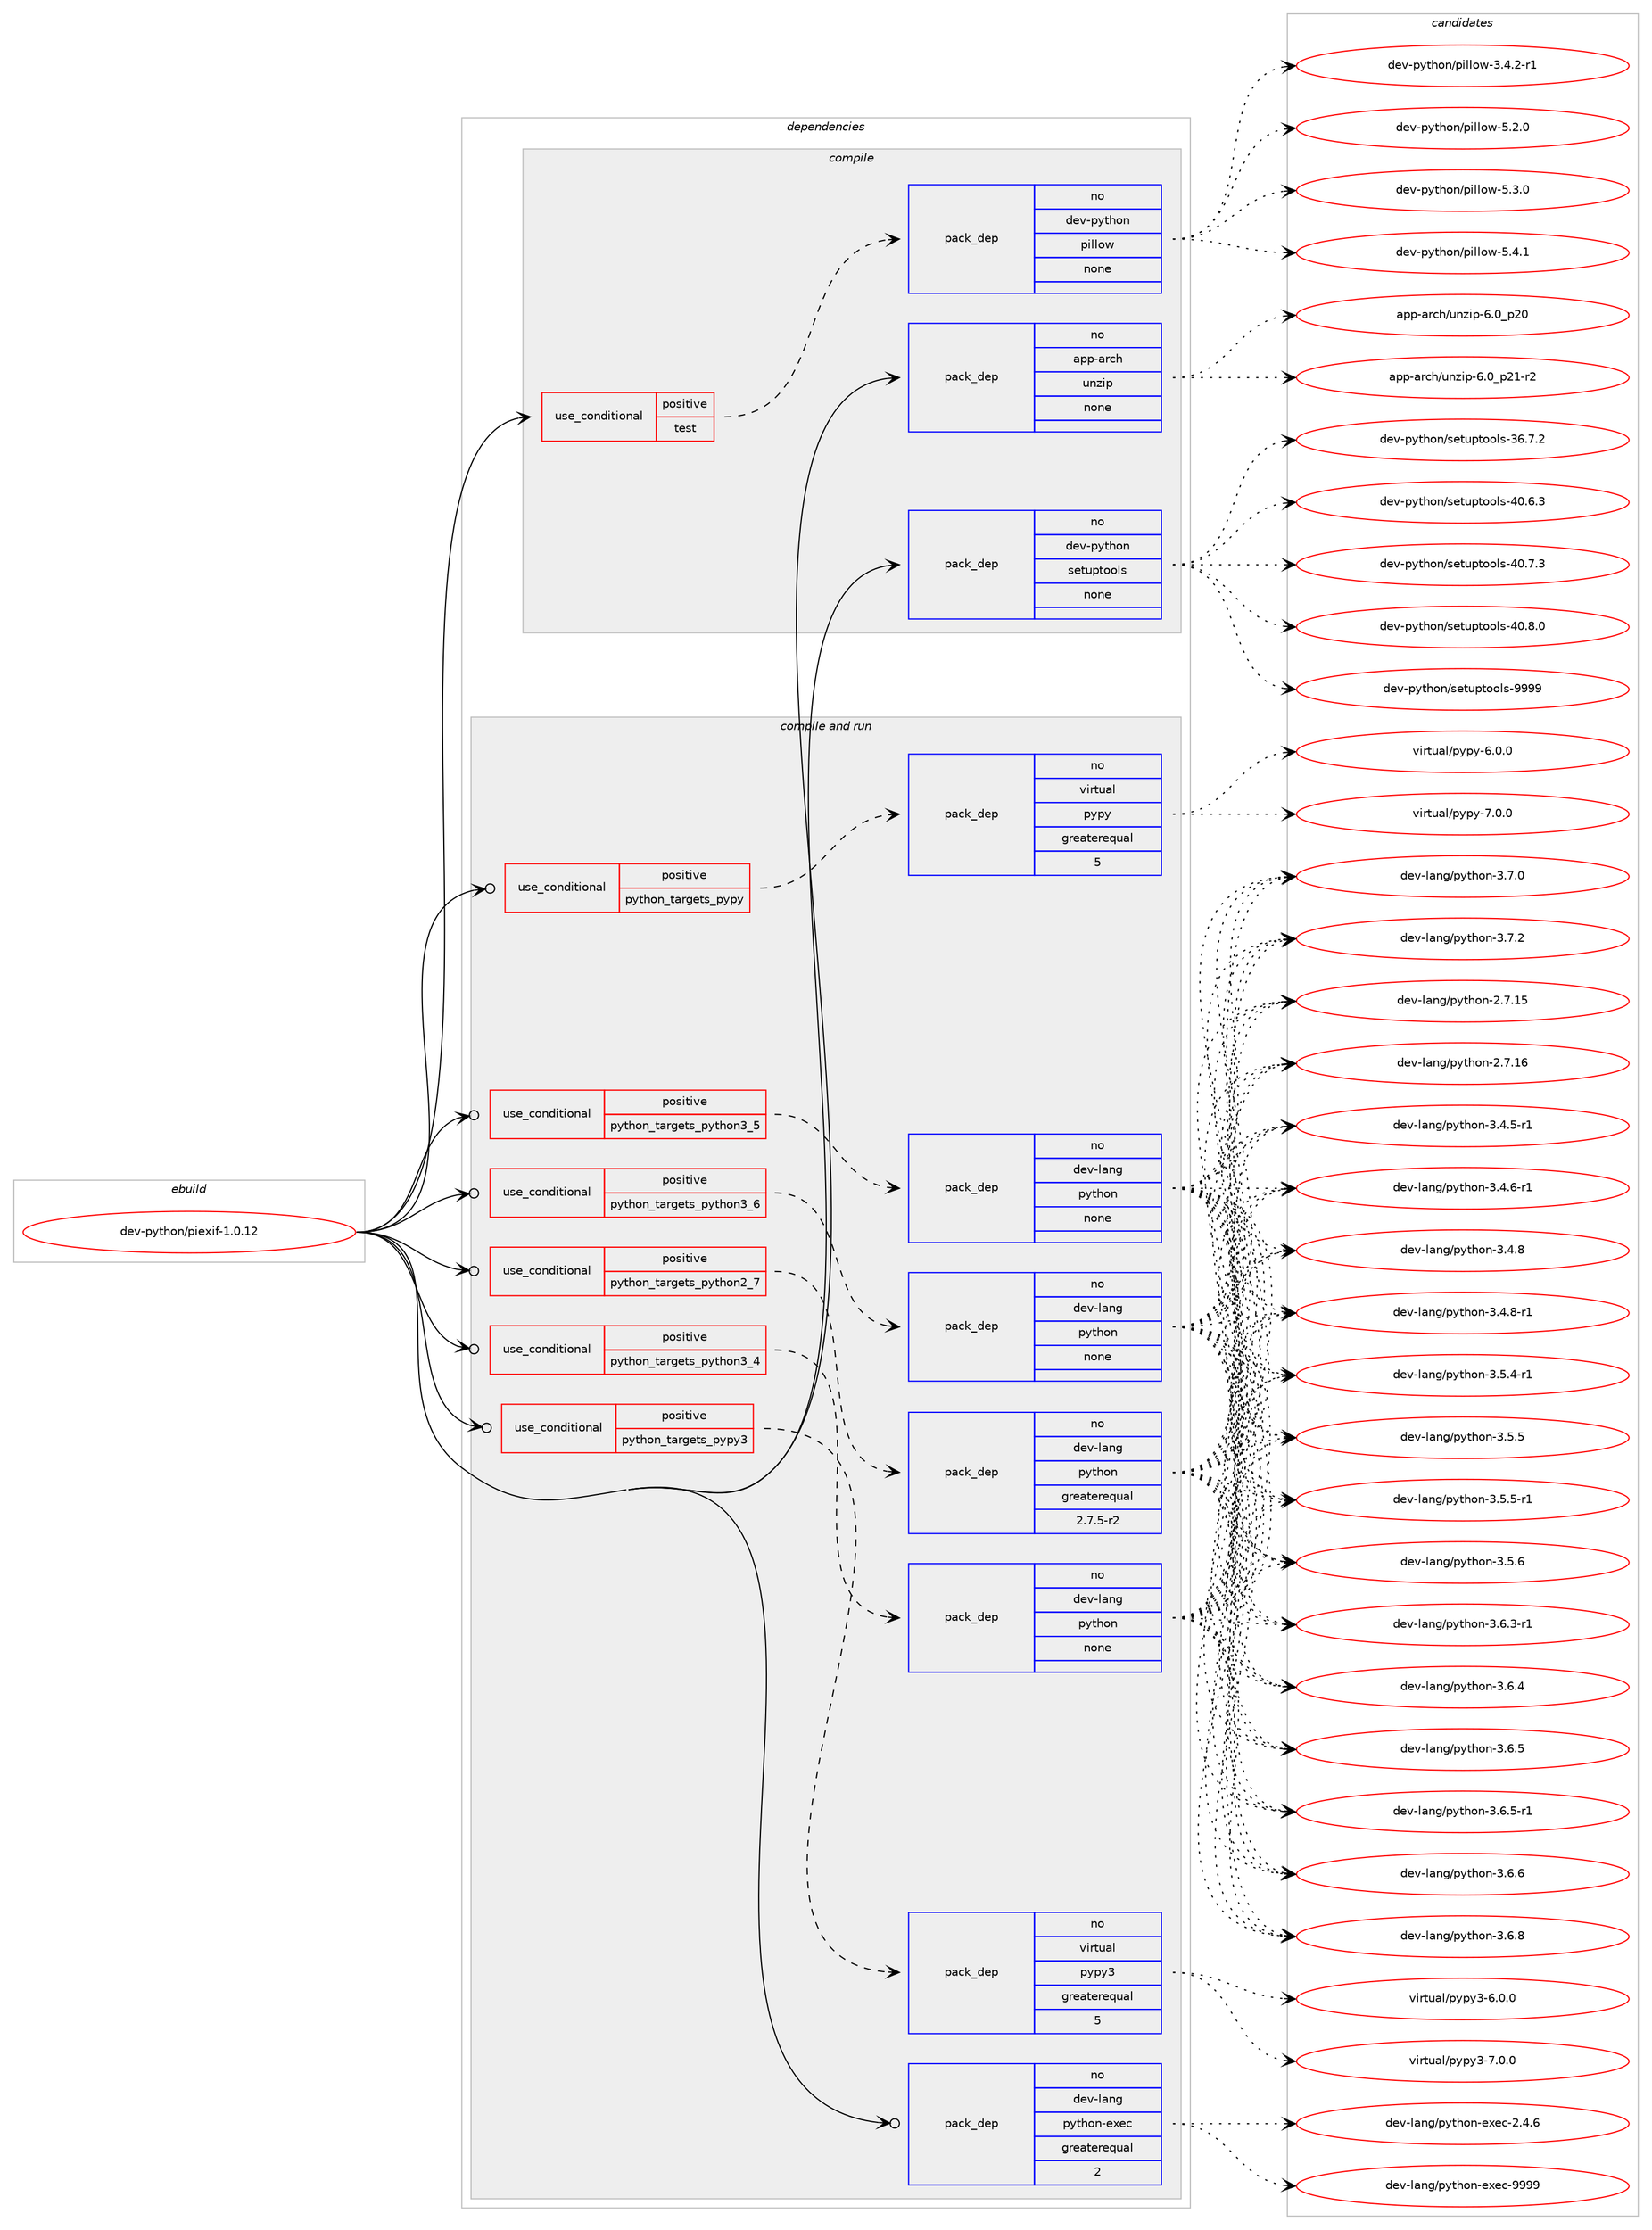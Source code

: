 digraph prolog {

# *************
# Graph options
# *************

newrank=true;
concentrate=true;
compound=true;
graph [rankdir=LR,fontname=Helvetica,fontsize=10,ranksep=1.5];#, ranksep=2.5, nodesep=0.2];
edge  [arrowhead=vee];
node  [fontname=Helvetica,fontsize=10];

# **********
# The ebuild
# **********

subgraph cluster_leftcol {
color=gray;
rank=same;
label=<<i>ebuild</i>>;
id [label="dev-python/piexif-1.0.12", color=red, width=4, href="../dev-python/piexif-1.0.12.svg"];
}

# ****************
# The dependencies
# ****************

subgraph cluster_midcol {
color=gray;
label=<<i>dependencies</i>>;
subgraph cluster_compile {
fillcolor="#eeeeee";
style=filled;
label=<<i>compile</i>>;
subgraph cond379394 {
dependency1425432 [label=<<TABLE BORDER="0" CELLBORDER="1" CELLSPACING="0" CELLPADDING="4"><TR><TD ROWSPAN="3" CELLPADDING="10">use_conditional</TD></TR><TR><TD>positive</TD></TR><TR><TD>test</TD></TR></TABLE>>, shape=none, color=red];
subgraph pack1022728 {
dependency1425433 [label=<<TABLE BORDER="0" CELLBORDER="1" CELLSPACING="0" CELLPADDING="4" WIDTH="220"><TR><TD ROWSPAN="6" CELLPADDING="30">pack_dep</TD></TR><TR><TD WIDTH="110">no</TD></TR><TR><TD>dev-python</TD></TR><TR><TD>pillow</TD></TR><TR><TD>none</TD></TR><TR><TD></TD></TR></TABLE>>, shape=none, color=blue];
}
dependency1425432:e -> dependency1425433:w [weight=20,style="dashed",arrowhead="vee"];
}
id:e -> dependency1425432:w [weight=20,style="solid",arrowhead="vee"];
subgraph pack1022729 {
dependency1425434 [label=<<TABLE BORDER="0" CELLBORDER="1" CELLSPACING="0" CELLPADDING="4" WIDTH="220"><TR><TD ROWSPAN="6" CELLPADDING="30">pack_dep</TD></TR><TR><TD WIDTH="110">no</TD></TR><TR><TD>app-arch</TD></TR><TR><TD>unzip</TD></TR><TR><TD>none</TD></TR><TR><TD></TD></TR></TABLE>>, shape=none, color=blue];
}
id:e -> dependency1425434:w [weight=20,style="solid",arrowhead="vee"];
subgraph pack1022730 {
dependency1425435 [label=<<TABLE BORDER="0" CELLBORDER="1" CELLSPACING="0" CELLPADDING="4" WIDTH="220"><TR><TD ROWSPAN="6" CELLPADDING="30">pack_dep</TD></TR><TR><TD WIDTH="110">no</TD></TR><TR><TD>dev-python</TD></TR><TR><TD>setuptools</TD></TR><TR><TD>none</TD></TR><TR><TD></TD></TR></TABLE>>, shape=none, color=blue];
}
id:e -> dependency1425435:w [weight=20,style="solid",arrowhead="vee"];
}
subgraph cluster_compileandrun {
fillcolor="#eeeeee";
style=filled;
label=<<i>compile and run</i>>;
subgraph cond379395 {
dependency1425436 [label=<<TABLE BORDER="0" CELLBORDER="1" CELLSPACING="0" CELLPADDING="4"><TR><TD ROWSPAN="3" CELLPADDING="10">use_conditional</TD></TR><TR><TD>positive</TD></TR><TR><TD>python_targets_pypy</TD></TR></TABLE>>, shape=none, color=red];
subgraph pack1022731 {
dependency1425437 [label=<<TABLE BORDER="0" CELLBORDER="1" CELLSPACING="0" CELLPADDING="4" WIDTH="220"><TR><TD ROWSPAN="6" CELLPADDING="30">pack_dep</TD></TR><TR><TD WIDTH="110">no</TD></TR><TR><TD>virtual</TD></TR><TR><TD>pypy</TD></TR><TR><TD>greaterequal</TD></TR><TR><TD>5</TD></TR></TABLE>>, shape=none, color=blue];
}
dependency1425436:e -> dependency1425437:w [weight=20,style="dashed",arrowhead="vee"];
}
id:e -> dependency1425436:w [weight=20,style="solid",arrowhead="odotvee"];
subgraph cond379396 {
dependency1425438 [label=<<TABLE BORDER="0" CELLBORDER="1" CELLSPACING="0" CELLPADDING="4"><TR><TD ROWSPAN="3" CELLPADDING="10">use_conditional</TD></TR><TR><TD>positive</TD></TR><TR><TD>python_targets_pypy3</TD></TR></TABLE>>, shape=none, color=red];
subgraph pack1022732 {
dependency1425439 [label=<<TABLE BORDER="0" CELLBORDER="1" CELLSPACING="0" CELLPADDING="4" WIDTH="220"><TR><TD ROWSPAN="6" CELLPADDING="30">pack_dep</TD></TR><TR><TD WIDTH="110">no</TD></TR><TR><TD>virtual</TD></TR><TR><TD>pypy3</TD></TR><TR><TD>greaterequal</TD></TR><TR><TD>5</TD></TR></TABLE>>, shape=none, color=blue];
}
dependency1425438:e -> dependency1425439:w [weight=20,style="dashed",arrowhead="vee"];
}
id:e -> dependency1425438:w [weight=20,style="solid",arrowhead="odotvee"];
subgraph cond379397 {
dependency1425440 [label=<<TABLE BORDER="0" CELLBORDER="1" CELLSPACING="0" CELLPADDING="4"><TR><TD ROWSPAN="3" CELLPADDING="10">use_conditional</TD></TR><TR><TD>positive</TD></TR><TR><TD>python_targets_python2_7</TD></TR></TABLE>>, shape=none, color=red];
subgraph pack1022733 {
dependency1425441 [label=<<TABLE BORDER="0" CELLBORDER="1" CELLSPACING="0" CELLPADDING="4" WIDTH="220"><TR><TD ROWSPAN="6" CELLPADDING="30">pack_dep</TD></TR><TR><TD WIDTH="110">no</TD></TR><TR><TD>dev-lang</TD></TR><TR><TD>python</TD></TR><TR><TD>greaterequal</TD></TR><TR><TD>2.7.5-r2</TD></TR></TABLE>>, shape=none, color=blue];
}
dependency1425440:e -> dependency1425441:w [weight=20,style="dashed",arrowhead="vee"];
}
id:e -> dependency1425440:w [weight=20,style="solid",arrowhead="odotvee"];
subgraph cond379398 {
dependency1425442 [label=<<TABLE BORDER="0" CELLBORDER="1" CELLSPACING="0" CELLPADDING="4"><TR><TD ROWSPAN="3" CELLPADDING="10">use_conditional</TD></TR><TR><TD>positive</TD></TR><TR><TD>python_targets_python3_4</TD></TR></TABLE>>, shape=none, color=red];
subgraph pack1022734 {
dependency1425443 [label=<<TABLE BORDER="0" CELLBORDER="1" CELLSPACING="0" CELLPADDING="4" WIDTH="220"><TR><TD ROWSPAN="6" CELLPADDING="30">pack_dep</TD></TR><TR><TD WIDTH="110">no</TD></TR><TR><TD>dev-lang</TD></TR><TR><TD>python</TD></TR><TR><TD>none</TD></TR><TR><TD></TD></TR></TABLE>>, shape=none, color=blue];
}
dependency1425442:e -> dependency1425443:w [weight=20,style="dashed",arrowhead="vee"];
}
id:e -> dependency1425442:w [weight=20,style="solid",arrowhead="odotvee"];
subgraph cond379399 {
dependency1425444 [label=<<TABLE BORDER="0" CELLBORDER="1" CELLSPACING="0" CELLPADDING="4"><TR><TD ROWSPAN="3" CELLPADDING="10">use_conditional</TD></TR><TR><TD>positive</TD></TR><TR><TD>python_targets_python3_5</TD></TR></TABLE>>, shape=none, color=red];
subgraph pack1022735 {
dependency1425445 [label=<<TABLE BORDER="0" CELLBORDER="1" CELLSPACING="0" CELLPADDING="4" WIDTH="220"><TR><TD ROWSPAN="6" CELLPADDING="30">pack_dep</TD></TR><TR><TD WIDTH="110">no</TD></TR><TR><TD>dev-lang</TD></TR><TR><TD>python</TD></TR><TR><TD>none</TD></TR><TR><TD></TD></TR></TABLE>>, shape=none, color=blue];
}
dependency1425444:e -> dependency1425445:w [weight=20,style="dashed",arrowhead="vee"];
}
id:e -> dependency1425444:w [weight=20,style="solid",arrowhead="odotvee"];
subgraph cond379400 {
dependency1425446 [label=<<TABLE BORDER="0" CELLBORDER="1" CELLSPACING="0" CELLPADDING="4"><TR><TD ROWSPAN="3" CELLPADDING="10">use_conditional</TD></TR><TR><TD>positive</TD></TR><TR><TD>python_targets_python3_6</TD></TR></TABLE>>, shape=none, color=red];
subgraph pack1022736 {
dependency1425447 [label=<<TABLE BORDER="0" CELLBORDER="1" CELLSPACING="0" CELLPADDING="4" WIDTH="220"><TR><TD ROWSPAN="6" CELLPADDING="30">pack_dep</TD></TR><TR><TD WIDTH="110">no</TD></TR><TR><TD>dev-lang</TD></TR><TR><TD>python</TD></TR><TR><TD>none</TD></TR><TR><TD></TD></TR></TABLE>>, shape=none, color=blue];
}
dependency1425446:e -> dependency1425447:w [weight=20,style="dashed",arrowhead="vee"];
}
id:e -> dependency1425446:w [weight=20,style="solid",arrowhead="odotvee"];
subgraph pack1022737 {
dependency1425448 [label=<<TABLE BORDER="0" CELLBORDER="1" CELLSPACING="0" CELLPADDING="4" WIDTH="220"><TR><TD ROWSPAN="6" CELLPADDING="30">pack_dep</TD></TR><TR><TD WIDTH="110">no</TD></TR><TR><TD>dev-lang</TD></TR><TR><TD>python-exec</TD></TR><TR><TD>greaterequal</TD></TR><TR><TD>2</TD></TR></TABLE>>, shape=none, color=blue];
}
id:e -> dependency1425448:w [weight=20,style="solid",arrowhead="odotvee"];
}
subgraph cluster_run {
fillcolor="#eeeeee";
style=filled;
label=<<i>run</i>>;
}
}

# **************
# The candidates
# **************

subgraph cluster_choices {
rank=same;
color=gray;
label=<<i>candidates</i>>;

subgraph choice1022728 {
color=black;
nodesep=1;
choice10010111845112121116104111110471121051081081111194551465246504511449 [label="dev-python/pillow-3.4.2-r1", color=red, width=4,href="../dev-python/pillow-3.4.2-r1.svg"];
choice1001011184511212111610411111047112105108108111119455346504648 [label="dev-python/pillow-5.2.0", color=red, width=4,href="../dev-python/pillow-5.2.0.svg"];
choice1001011184511212111610411111047112105108108111119455346514648 [label="dev-python/pillow-5.3.0", color=red, width=4,href="../dev-python/pillow-5.3.0.svg"];
choice1001011184511212111610411111047112105108108111119455346524649 [label="dev-python/pillow-5.4.1", color=red, width=4,href="../dev-python/pillow-5.4.1.svg"];
dependency1425433:e -> choice10010111845112121116104111110471121051081081111194551465246504511449:w [style=dotted,weight="100"];
dependency1425433:e -> choice1001011184511212111610411111047112105108108111119455346504648:w [style=dotted,weight="100"];
dependency1425433:e -> choice1001011184511212111610411111047112105108108111119455346514648:w [style=dotted,weight="100"];
dependency1425433:e -> choice1001011184511212111610411111047112105108108111119455346524649:w [style=dotted,weight="100"];
}
subgraph choice1022729 {
color=black;
nodesep=1;
choice971121124597114991044711711012210511245544648951125048 [label="app-arch/unzip-6.0_p20", color=red, width=4,href="../app-arch/unzip-6.0_p20.svg"];
choice9711211245971149910447117110122105112455446489511250494511450 [label="app-arch/unzip-6.0_p21-r2", color=red, width=4,href="../app-arch/unzip-6.0_p21-r2.svg"];
dependency1425434:e -> choice971121124597114991044711711012210511245544648951125048:w [style=dotted,weight="100"];
dependency1425434:e -> choice9711211245971149910447117110122105112455446489511250494511450:w [style=dotted,weight="100"];
}
subgraph choice1022730 {
color=black;
nodesep=1;
choice100101118451121211161041111104711510111611711211611111110811545515446554650 [label="dev-python/setuptools-36.7.2", color=red, width=4,href="../dev-python/setuptools-36.7.2.svg"];
choice100101118451121211161041111104711510111611711211611111110811545524846544651 [label="dev-python/setuptools-40.6.3", color=red, width=4,href="../dev-python/setuptools-40.6.3.svg"];
choice100101118451121211161041111104711510111611711211611111110811545524846554651 [label="dev-python/setuptools-40.7.3", color=red, width=4,href="../dev-python/setuptools-40.7.3.svg"];
choice100101118451121211161041111104711510111611711211611111110811545524846564648 [label="dev-python/setuptools-40.8.0", color=red, width=4,href="../dev-python/setuptools-40.8.0.svg"];
choice10010111845112121116104111110471151011161171121161111111081154557575757 [label="dev-python/setuptools-9999", color=red, width=4,href="../dev-python/setuptools-9999.svg"];
dependency1425435:e -> choice100101118451121211161041111104711510111611711211611111110811545515446554650:w [style=dotted,weight="100"];
dependency1425435:e -> choice100101118451121211161041111104711510111611711211611111110811545524846544651:w [style=dotted,weight="100"];
dependency1425435:e -> choice100101118451121211161041111104711510111611711211611111110811545524846554651:w [style=dotted,weight="100"];
dependency1425435:e -> choice100101118451121211161041111104711510111611711211611111110811545524846564648:w [style=dotted,weight="100"];
dependency1425435:e -> choice10010111845112121116104111110471151011161171121161111111081154557575757:w [style=dotted,weight="100"];
}
subgraph choice1022731 {
color=black;
nodesep=1;
choice1181051141161179710847112121112121455446484648 [label="virtual/pypy-6.0.0", color=red, width=4,href="../virtual/pypy-6.0.0.svg"];
choice1181051141161179710847112121112121455546484648 [label="virtual/pypy-7.0.0", color=red, width=4,href="../virtual/pypy-7.0.0.svg"];
dependency1425437:e -> choice1181051141161179710847112121112121455446484648:w [style=dotted,weight="100"];
dependency1425437:e -> choice1181051141161179710847112121112121455546484648:w [style=dotted,weight="100"];
}
subgraph choice1022732 {
color=black;
nodesep=1;
choice118105114116117971084711212111212151455446484648 [label="virtual/pypy3-6.0.0", color=red, width=4,href="../virtual/pypy3-6.0.0.svg"];
choice118105114116117971084711212111212151455546484648 [label="virtual/pypy3-7.0.0", color=red, width=4,href="../virtual/pypy3-7.0.0.svg"];
dependency1425439:e -> choice118105114116117971084711212111212151455446484648:w [style=dotted,weight="100"];
dependency1425439:e -> choice118105114116117971084711212111212151455546484648:w [style=dotted,weight="100"];
}
subgraph choice1022733 {
color=black;
nodesep=1;
choice10010111845108971101034711212111610411111045504655464953 [label="dev-lang/python-2.7.15", color=red, width=4,href="../dev-lang/python-2.7.15.svg"];
choice10010111845108971101034711212111610411111045504655464954 [label="dev-lang/python-2.7.16", color=red, width=4,href="../dev-lang/python-2.7.16.svg"];
choice1001011184510897110103471121211161041111104551465246534511449 [label="dev-lang/python-3.4.5-r1", color=red, width=4,href="../dev-lang/python-3.4.5-r1.svg"];
choice1001011184510897110103471121211161041111104551465246544511449 [label="dev-lang/python-3.4.6-r1", color=red, width=4,href="../dev-lang/python-3.4.6-r1.svg"];
choice100101118451089711010347112121116104111110455146524656 [label="dev-lang/python-3.4.8", color=red, width=4,href="../dev-lang/python-3.4.8.svg"];
choice1001011184510897110103471121211161041111104551465246564511449 [label="dev-lang/python-3.4.8-r1", color=red, width=4,href="../dev-lang/python-3.4.8-r1.svg"];
choice1001011184510897110103471121211161041111104551465346524511449 [label="dev-lang/python-3.5.4-r1", color=red, width=4,href="../dev-lang/python-3.5.4-r1.svg"];
choice100101118451089711010347112121116104111110455146534653 [label="dev-lang/python-3.5.5", color=red, width=4,href="../dev-lang/python-3.5.5.svg"];
choice1001011184510897110103471121211161041111104551465346534511449 [label="dev-lang/python-3.5.5-r1", color=red, width=4,href="../dev-lang/python-3.5.5-r1.svg"];
choice100101118451089711010347112121116104111110455146534654 [label="dev-lang/python-3.5.6", color=red, width=4,href="../dev-lang/python-3.5.6.svg"];
choice1001011184510897110103471121211161041111104551465446514511449 [label="dev-lang/python-3.6.3-r1", color=red, width=4,href="../dev-lang/python-3.6.3-r1.svg"];
choice100101118451089711010347112121116104111110455146544652 [label="dev-lang/python-3.6.4", color=red, width=4,href="../dev-lang/python-3.6.4.svg"];
choice100101118451089711010347112121116104111110455146544653 [label="dev-lang/python-3.6.5", color=red, width=4,href="../dev-lang/python-3.6.5.svg"];
choice1001011184510897110103471121211161041111104551465446534511449 [label="dev-lang/python-3.6.5-r1", color=red, width=4,href="../dev-lang/python-3.6.5-r1.svg"];
choice100101118451089711010347112121116104111110455146544654 [label="dev-lang/python-3.6.6", color=red, width=4,href="../dev-lang/python-3.6.6.svg"];
choice100101118451089711010347112121116104111110455146544656 [label="dev-lang/python-3.6.8", color=red, width=4,href="../dev-lang/python-3.6.8.svg"];
choice100101118451089711010347112121116104111110455146554648 [label="dev-lang/python-3.7.0", color=red, width=4,href="../dev-lang/python-3.7.0.svg"];
choice100101118451089711010347112121116104111110455146554650 [label="dev-lang/python-3.7.2", color=red, width=4,href="../dev-lang/python-3.7.2.svg"];
dependency1425441:e -> choice10010111845108971101034711212111610411111045504655464953:w [style=dotted,weight="100"];
dependency1425441:e -> choice10010111845108971101034711212111610411111045504655464954:w [style=dotted,weight="100"];
dependency1425441:e -> choice1001011184510897110103471121211161041111104551465246534511449:w [style=dotted,weight="100"];
dependency1425441:e -> choice1001011184510897110103471121211161041111104551465246544511449:w [style=dotted,weight="100"];
dependency1425441:e -> choice100101118451089711010347112121116104111110455146524656:w [style=dotted,weight="100"];
dependency1425441:e -> choice1001011184510897110103471121211161041111104551465246564511449:w [style=dotted,weight="100"];
dependency1425441:e -> choice1001011184510897110103471121211161041111104551465346524511449:w [style=dotted,weight="100"];
dependency1425441:e -> choice100101118451089711010347112121116104111110455146534653:w [style=dotted,weight="100"];
dependency1425441:e -> choice1001011184510897110103471121211161041111104551465346534511449:w [style=dotted,weight="100"];
dependency1425441:e -> choice100101118451089711010347112121116104111110455146534654:w [style=dotted,weight="100"];
dependency1425441:e -> choice1001011184510897110103471121211161041111104551465446514511449:w [style=dotted,weight="100"];
dependency1425441:e -> choice100101118451089711010347112121116104111110455146544652:w [style=dotted,weight="100"];
dependency1425441:e -> choice100101118451089711010347112121116104111110455146544653:w [style=dotted,weight="100"];
dependency1425441:e -> choice1001011184510897110103471121211161041111104551465446534511449:w [style=dotted,weight="100"];
dependency1425441:e -> choice100101118451089711010347112121116104111110455146544654:w [style=dotted,weight="100"];
dependency1425441:e -> choice100101118451089711010347112121116104111110455146544656:w [style=dotted,weight="100"];
dependency1425441:e -> choice100101118451089711010347112121116104111110455146554648:w [style=dotted,weight="100"];
dependency1425441:e -> choice100101118451089711010347112121116104111110455146554650:w [style=dotted,weight="100"];
}
subgraph choice1022734 {
color=black;
nodesep=1;
choice10010111845108971101034711212111610411111045504655464953 [label="dev-lang/python-2.7.15", color=red, width=4,href="../dev-lang/python-2.7.15.svg"];
choice10010111845108971101034711212111610411111045504655464954 [label="dev-lang/python-2.7.16", color=red, width=4,href="../dev-lang/python-2.7.16.svg"];
choice1001011184510897110103471121211161041111104551465246534511449 [label="dev-lang/python-3.4.5-r1", color=red, width=4,href="../dev-lang/python-3.4.5-r1.svg"];
choice1001011184510897110103471121211161041111104551465246544511449 [label="dev-lang/python-3.4.6-r1", color=red, width=4,href="../dev-lang/python-3.4.6-r1.svg"];
choice100101118451089711010347112121116104111110455146524656 [label="dev-lang/python-3.4.8", color=red, width=4,href="../dev-lang/python-3.4.8.svg"];
choice1001011184510897110103471121211161041111104551465246564511449 [label="dev-lang/python-3.4.8-r1", color=red, width=4,href="../dev-lang/python-3.4.8-r1.svg"];
choice1001011184510897110103471121211161041111104551465346524511449 [label="dev-lang/python-3.5.4-r1", color=red, width=4,href="../dev-lang/python-3.5.4-r1.svg"];
choice100101118451089711010347112121116104111110455146534653 [label="dev-lang/python-3.5.5", color=red, width=4,href="../dev-lang/python-3.5.5.svg"];
choice1001011184510897110103471121211161041111104551465346534511449 [label="dev-lang/python-3.5.5-r1", color=red, width=4,href="../dev-lang/python-3.5.5-r1.svg"];
choice100101118451089711010347112121116104111110455146534654 [label="dev-lang/python-3.5.6", color=red, width=4,href="../dev-lang/python-3.5.6.svg"];
choice1001011184510897110103471121211161041111104551465446514511449 [label="dev-lang/python-3.6.3-r1", color=red, width=4,href="../dev-lang/python-3.6.3-r1.svg"];
choice100101118451089711010347112121116104111110455146544652 [label="dev-lang/python-3.6.4", color=red, width=4,href="../dev-lang/python-3.6.4.svg"];
choice100101118451089711010347112121116104111110455146544653 [label="dev-lang/python-3.6.5", color=red, width=4,href="../dev-lang/python-3.6.5.svg"];
choice1001011184510897110103471121211161041111104551465446534511449 [label="dev-lang/python-3.6.5-r1", color=red, width=4,href="../dev-lang/python-3.6.5-r1.svg"];
choice100101118451089711010347112121116104111110455146544654 [label="dev-lang/python-3.6.6", color=red, width=4,href="../dev-lang/python-3.6.6.svg"];
choice100101118451089711010347112121116104111110455146544656 [label="dev-lang/python-3.6.8", color=red, width=4,href="../dev-lang/python-3.6.8.svg"];
choice100101118451089711010347112121116104111110455146554648 [label="dev-lang/python-3.7.0", color=red, width=4,href="../dev-lang/python-3.7.0.svg"];
choice100101118451089711010347112121116104111110455146554650 [label="dev-lang/python-3.7.2", color=red, width=4,href="../dev-lang/python-3.7.2.svg"];
dependency1425443:e -> choice10010111845108971101034711212111610411111045504655464953:w [style=dotted,weight="100"];
dependency1425443:e -> choice10010111845108971101034711212111610411111045504655464954:w [style=dotted,weight="100"];
dependency1425443:e -> choice1001011184510897110103471121211161041111104551465246534511449:w [style=dotted,weight="100"];
dependency1425443:e -> choice1001011184510897110103471121211161041111104551465246544511449:w [style=dotted,weight="100"];
dependency1425443:e -> choice100101118451089711010347112121116104111110455146524656:w [style=dotted,weight="100"];
dependency1425443:e -> choice1001011184510897110103471121211161041111104551465246564511449:w [style=dotted,weight="100"];
dependency1425443:e -> choice1001011184510897110103471121211161041111104551465346524511449:w [style=dotted,weight="100"];
dependency1425443:e -> choice100101118451089711010347112121116104111110455146534653:w [style=dotted,weight="100"];
dependency1425443:e -> choice1001011184510897110103471121211161041111104551465346534511449:w [style=dotted,weight="100"];
dependency1425443:e -> choice100101118451089711010347112121116104111110455146534654:w [style=dotted,weight="100"];
dependency1425443:e -> choice1001011184510897110103471121211161041111104551465446514511449:w [style=dotted,weight="100"];
dependency1425443:e -> choice100101118451089711010347112121116104111110455146544652:w [style=dotted,weight="100"];
dependency1425443:e -> choice100101118451089711010347112121116104111110455146544653:w [style=dotted,weight="100"];
dependency1425443:e -> choice1001011184510897110103471121211161041111104551465446534511449:w [style=dotted,weight="100"];
dependency1425443:e -> choice100101118451089711010347112121116104111110455146544654:w [style=dotted,weight="100"];
dependency1425443:e -> choice100101118451089711010347112121116104111110455146544656:w [style=dotted,weight="100"];
dependency1425443:e -> choice100101118451089711010347112121116104111110455146554648:w [style=dotted,weight="100"];
dependency1425443:e -> choice100101118451089711010347112121116104111110455146554650:w [style=dotted,weight="100"];
}
subgraph choice1022735 {
color=black;
nodesep=1;
choice10010111845108971101034711212111610411111045504655464953 [label="dev-lang/python-2.7.15", color=red, width=4,href="../dev-lang/python-2.7.15.svg"];
choice10010111845108971101034711212111610411111045504655464954 [label="dev-lang/python-2.7.16", color=red, width=4,href="../dev-lang/python-2.7.16.svg"];
choice1001011184510897110103471121211161041111104551465246534511449 [label="dev-lang/python-3.4.5-r1", color=red, width=4,href="../dev-lang/python-3.4.5-r1.svg"];
choice1001011184510897110103471121211161041111104551465246544511449 [label="dev-lang/python-3.4.6-r1", color=red, width=4,href="../dev-lang/python-3.4.6-r1.svg"];
choice100101118451089711010347112121116104111110455146524656 [label="dev-lang/python-3.4.8", color=red, width=4,href="../dev-lang/python-3.4.8.svg"];
choice1001011184510897110103471121211161041111104551465246564511449 [label="dev-lang/python-3.4.8-r1", color=red, width=4,href="../dev-lang/python-3.4.8-r1.svg"];
choice1001011184510897110103471121211161041111104551465346524511449 [label="dev-lang/python-3.5.4-r1", color=red, width=4,href="../dev-lang/python-3.5.4-r1.svg"];
choice100101118451089711010347112121116104111110455146534653 [label="dev-lang/python-3.5.5", color=red, width=4,href="../dev-lang/python-3.5.5.svg"];
choice1001011184510897110103471121211161041111104551465346534511449 [label="dev-lang/python-3.5.5-r1", color=red, width=4,href="../dev-lang/python-3.5.5-r1.svg"];
choice100101118451089711010347112121116104111110455146534654 [label="dev-lang/python-3.5.6", color=red, width=4,href="../dev-lang/python-3.5.6.svg"];
choice1001011184510897110103471121211161041111104551465446514511449 [label="dev-lang/python-3.6.3-r1", color=red, width=4,href="../dev-lang/python-3.6.3-r1.svg"];
choice100101118451089711010347112121116104111110455146544652 [label="dev-lang/python-3.6.4", color=red, width=4,href="../dev-lang/python-3.6.4.svg"];
choice100101118451089711010347112121116104111110455146544653 [label="dev-lang/python-3.6.5", color=red, width=4,href="../dev-lang/python-3.6.5.svg"];
choice1001011184510897110103471121211161041111104551465446534511449 [label="dev-lang/python-3.6.5-r1", color=red, width=4,href="../dev-lang/python-3.6.5-r1.svg"];
choice100101118451089711010347112121116104111110455146544654 [label="dev-lang/python-3.6.6", color=red, width=4,href="../dev-lang/python-3.6.6.svg"];
choice100101118451089711010347112121116104111110455146544656 [label="dev-lang/python-3.6.8", color=red, width=4,href="../dev-lang/python-3.6.8.svg"];
choice100101118451089711010347112121116104111110455146554648 [label="dev-lang/python-3.7.0", color=red, width=4,href="../dev-lang/python-3.7.0.svg"];
choice100101118451089711010347112121116104111110455146554650 [label="dev-lang/python-3.7.2", color=red, width=4,href="../dev-lang/python-3.7.2.svg"];
dependency1425445:e -> choice10010111845108971101034711212111610411111045504655464953:w [style=dotted,weight="100"];
dependency1425445:e -> choice10010111845108971101034711212111610411111045504655464954:w [style=dotted,weight="100"];
dependency1425445:e -> choice1001011184510897110103471121211161041111104551465246534511449:w [style=dotted,weight="100"];
dependency1425445:e -> choice1001011184510897110103471121211161041111104551465246544511449:w [style=dotted,weight="100"];
dependency1425445:e -> choice100101118451089711010347112121116104111110455146524656:w [style=dotted,weight="100"];
dependency1425445:e -> choice1001011184510897110103471121211161041111104551465246564511449:w [style=dotted,weight="100"];
dependency1425445:e -> choice1001011184510897110103471121211161041111104551465346524511449:w [style=dotted,weight="100"];
dependency1425445:e -> choice100101118451089711010347112121116104111110455146534653:w [style=dotted,weight="100"];
dependency1425445:e -> choice1001011184510897110103471121211161041111104551465346534511449:w [style=dotted,weight="100"];
dependency1425445:e -> choice100101118451089711010347112121116104111110455146534654:w [style=dotted,weight="100"];
dependency1425445:e -> choice1001011184510897110103471121211161041111104551465446514511449:w [style=dotted,weight="100"];
dependency1425445:e -> choice100101118451089711010347112121116104111110455146544652:w [style=dotted,weight="100"];
dependency1425445:e -> choice100101118451089711010347112121116104111110455146544653:w [style=dotted,weight="100"];
dependency1425445:e -> choice1001011184510897110103471121211161041111104551465446534511449:w [style=dotted,weight="100"];
dependency1425445:e -> choice100101118451089711010347112121116104111110455146544654:w [style=dotted,weight="100"];
dependency1425445:e -> choice100101118451089711010347112121116104111110455146544656:w [style=dotted,weight="100"];
dependency1425445:e -> choice100101118451089711010347112121116104111110455146554648:w [style=dotted,weight="100"];
dependency1425445:e -> choice100101118451089711010347112121116104111110455146554650:w [style=dotted,weight="100"];
}
subgraph choice1022736 {
color=black;
nodesep=1;
choice10010111845108971101034711212111610411111045504655464953 [label="dev-lang/python-2.7.15", color=red, width=4,href="../dev-lang/python-2.7.15.svg"];
choice10010111845108971101034711212111610411111045504655464954 [label="dev-lang/python-2.7.16", color=red, width=4,href="../dev-lang/python-2.7.16.svg"];
choice1001011184510897110103471121211161041111104551465246534511449 [label="dev-lang/python-3.4.5-r1", color=red, width=4,href="../dev-lang/python-3.4.5-r1.svg"];
choice1001011184510897110103471121211161041111104551465246544511449 [label="dev-lang/python-3.4.6-r1", color=red, width=4,href="../dev-lang/python-3.4.6-r1.svg"];
choice100101118451089711010347112121116104111110455146524656 [label="dev-lang/python-3.4.8", color=red, width=4,href="../dev-lang/python-3.4.8.svg"];
choice1001011184510897110103471121211161041111104551465246564511449 [label="dev-lang/python-3.4.8-r1", color=red, width=4,href="../dev-lang/python-3.4.8-r1.svg"];
choice1001011184510897110103471121211161041111104551465346524511449 [label="dev-lang/python-3.5.4-r1", color=red, width=4,href="../dev-lang/python-3.5.4-r1.svg"];
choice100101118451089711010347112121116104111110455146534653 [label="dev-lang/python-3.5.5", color=red, width=4,href="../dev-lang/python-3.5.5.svg"];
choice1001011184510897110103471121211161041111104551465346534511449 [label="dev-lang/python-3.5.5-r1", color=red, width=4,href="../dev-lang/python-3.5.5-r1.svg"];
choice100101118451089711010347112121116104111110455146534654 [label="dev-lang/python-3.5.6", color=red, width=4,href="../dev-lang/python-3.5.6.svg"];
choice1001011184510897110103471121211161041111104551465446514511449 [label="dev-lang/python-3.6.3-r1", color=red, width=4,href="../dev-lang/python-3.6.3-r1.svg"];
choice100101118451089711010347112121116104111110455146544652 [label="dev-lang/python-3.6.4", color=red, width=4,href="../dev-lang/python-3.6.4.svg"];
choice100101118451089711010347112121116104111110455146544653 [label="dev-lang/python-3.6.5", color=red, width=4,href="../dev-lang/python-3.6.5.svg"];
choice1001011184510897110103471121211161041111104551465446534511449 [label="dev-lang/python-3.6.5-r1", color=red, width=4,href="../dev-lang/python-3.6.5-r1.svg"];
choice100101118451089711010347112121116104111110455146544654 [label="dev-lang/python-3.6.6", color=red, width=4,href="../dev-lang/python-3.6.6.svg"];
choice100101118451089711010347112121116104111110455146544656 [label="dev-lang/python-3.6.8", color=red, width=4,href="../dev-lang/python-3.6.8.svg"];
choice100101118451089711010347112121116104111110455146554648 [label="dev-lang/python-3.7.0", color=red, width=4,href="../dev-lang/python-3.7.0.svg"];
choice100101118451089711010347112121116104111110455146554650 [label="dev-lang/python-3.7.2", color=red, width=4,href="../dev-lang/python-3.7.2.svg"];
dependency1425447:e -> choice10010111845108971101034711212111610411111045504655464953:w [style=dotted,weight="100"];
dependency1425447:e -> choice10010111845108971101034711212111610411111045504655464954:w [style=dotted,weight="100"];
dependency1425447:e -> choice1001011184510897110103471121211161041111104551465246534511449:w [style=dotted,weight="100"];
dependency1425447:e -> choice1001011184510897110103471121211161041111104551465246544511449:w [style=dotted,weight="100"];
dependency1425447:e -> choice100101118451089711010347112121116104111110455146524656:w [style=dotted,weight="100"];
dependency1425447:e -> choice1001011184510897110103471121211161041111104551465246564511449:w [style=dotted,weight="100"];
dependency1425447:e -> choice1001011184510897110103471121211161041111104551465346524511449:w [style=dotted,weight="100"];
dependency1425447:e -> choice100101118451089711010347112121116104111110455146534653:w [style=dotted,weight="100"];
dependency1425447:e -> choice1001011184510897110103471121211161041111104551465346534511449:w [style=dotted,weight="100"];
dependency1425447:e -> choice100101118451089711010347112121116104111110455146534654:w [style=dotted,weight="100"];
dependency1425447:e -> choice1001011184510897110103471121211161041111104551465446514511449:w [style=dotted,weight="100"];
dependency1425447:e -> choice100101118451089711010347112121116104111110455146544652:w [style=dotted,weight="100"];
dependency1425447:e -> choice100101118451089711010347112121116104111110455146544653:w [style=dotted,weight="100"];
dependency1425447:e -> choice1001011184510897110103471121211161041111104551465446534511449:w [style=dotted,weight="100"];
dependency1425447:e -> choice100101118451089711010347112121116104111110455146544654:w [style=dotted,weight="100"];
dependency1425447:e -> choice100101118451089711010347112121116104111110455146544656:w [style=dotted,weight="100"];
dependency1425447:e -> choice100101118451089711010347112121116104111110455146554648:w [style=dotted,weight="100"];
dependency1425447:e -> choice100101118451089711010347112121116104111110455146554650:w [style=dotted,weight="100"];
}
subgraph choice1022737 {
color=black;
nodesep=1;
choice1001011184510897110103471121211161041111104510112010199455046524654 [label="dev-lang/python-exec-2.4.6", color=red, width=4,href="../dev-lang/python-exec-2.4.6.svg"];
choice10010111845108971101034711212111610411111045101120101994557575757 [label="dev-lang/python-exec-9999", color=red, width=4,href="../dev-lang/python-exec-9999.svg"];
dependency1425448:e -> choice1001011184510897110103471121211161041111104510112010199455046524654:w [style=dotted,weight="100"];
dependency1425448:e -> choice10010111845108971101034711212111610411111045101120101994557575757:w [style=dotted,weight="100"];
}
}

}
